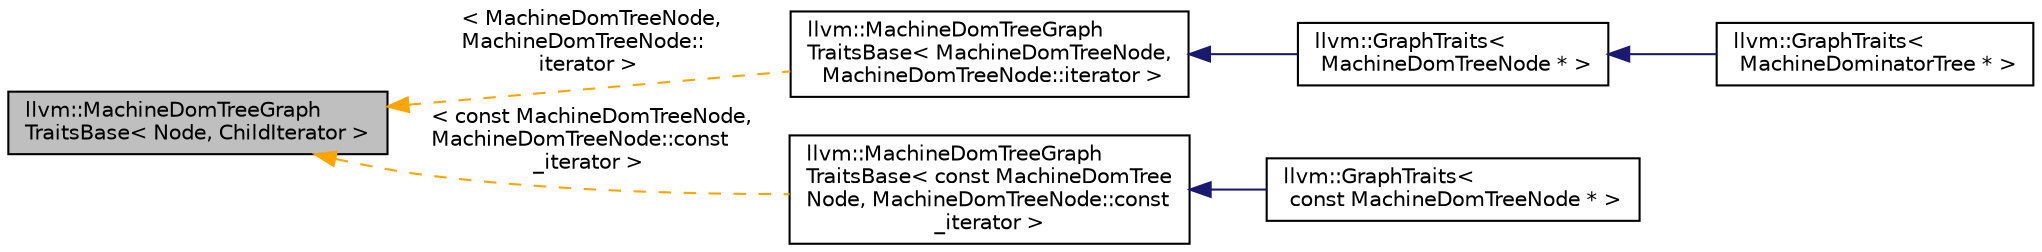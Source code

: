 digraph "llvm::MachineDomTreeGraphTraitsBase&lt; Node, ChildIterator &gt;"
{
 // LATEX_PDF_SIZE
  bgcolor="transparent";
  edge [fontname="Helvetica",fontsize="10",labelfontname="Helvetica",labelfontsize="10"];
  node [fontname="Helvetica",fontsize="10",shape="box"];
  rankdir="LR";
  Node1 [label="llvm::MachineDomTreeGraph\lTraitsBase\< Node, ChildIterator \>",height=0.2,width=0.4,color="black", fillcolor="grey75", style="filled", fontcolor="black",tooltip="DominatorTree GraphTraits specialization so the DominatorTree can be iterable by generic graph iterat..."];
  Node1 -> Node2 [dir="back",color="orange",fontsize="10",style="dashed",label=" \< MachineDomTreeNode,\l MachineDomTreeNode::\literator \>" ,fontname="Helvetica"];
  Node2 [label="llvm::MachineDomTreeGraph\lTraitsBase\< MachineDomTreeNode,\l MachineDomTreeNode::iterator \>",height=0.2,width=0.4,color="black",URL="$structllvm_1_1MachineDomTreeGraphTraitsBase.html",tooltip=" "];
  Node2 -> Node3 [dir="back",color="midnightblue",fontsize="10",style="solid",fontname="Helvetica"];
  Node3 [label="llvm::GraphTraits\<\l MachineDomTreeNode * \>",height=0.2,width=0.4,color="black",URL="$structllvm_1_1GraphTraits_3_01MachineDomTreeNode_01_5_01_4.html",tooltip=" "];
  Node3 -> Node4 [dir="back",color="midnightblue",fontsize="10",style="solid",fontname="Helvetica"];
  Node4 [label="llvm::GraphTraits\<\l MachineDominatorTree * \>",height=0.2,width=0.4,color="black",URL="$structllvm_1_1GraphTraits_3_01MachineDominatorTree_01_5_01_4.html",tooltip=" "];
  Node1 -> Node5 [dir="back",color="orange",fontsize="10",style="dashed",label=" \< const MachineDomTreeNode,\l MachineDomTreeNode::const\l_iterator \>" ,fontname="Helvetica"];
  Node5 [label="llvm::MachineDomTreeGraph\lTraitsBase\< const MachineDomTree\lNode, MachineDomTreeNode::const\l_iterator \>",height=0.2,width=0.4,color="black",URL="$structllvm_1_1MachineDomTreeGraphTraitsBase.html",tooltip=" "];
  Node5 -> Node6 [dir="back",color="midnightblue",fontsize="10",style="solid",fontname="Helvetica"];
  Node6 [label="llvm::GraphTraits\<\l const MachineDomTreeNode * \>",height=0.2,width=0.4,color="black",URL="$structllvm_1_1GraphTraits_3_01const_01MachineDomTreeNode_01_5_01_4.html",tooltip=" "];
}
